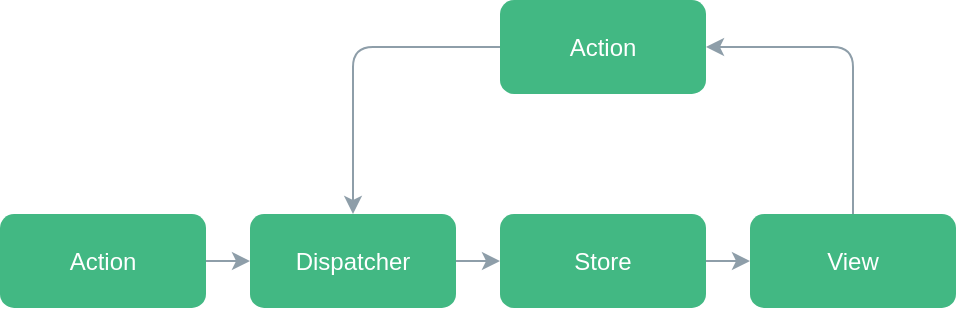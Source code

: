 <mxfile scale="3" border="0">
    <diagram id="hbPKJSvgjlCKv5K05Vlq" name="第 1 页">
        <mxGraphModel dx="446" dy="358" grid="0" gridSize="10" guides="1" tooltips="1" connect="1" arrows="1" fold="1" page="1" pageScale="1" pageWidth="827" pageHeight="1169" background="none" math="0" shadow="0">
            <root>
                <mxCell id="0"/>
                <mxCell id="1" parent="0"/>
                <mxCell id="7" style="edgeStyle=none;html=1;exitX=1;exitY=0.5;exitDx=0;exitDy=0;entryX=0;entryY=0.5;entryDx=0;entryDy=0;strokeColor=#8E9EA9;" parent="1" source="2" target="3" edge="1">
                    <mxGeometry relative="1" as="geometry"/>
                </mxCell>
                <mxCell id="2" value="Action" style="rounded=1;whiteSpace=wrap;html=1;strokeColor=none;fillColor=#42B883;fontColor=#FFFFFF;" parent="1" vertex="1">
                    <mxGeometry x="34" y="270" width="103" height="47" as="geometry"/>
                </mxCell>
                <mxCell id="8" style="edgeStyle=none;html=1;exitX=1;exitY=0.5;exitDx=0;exitDy=0;entryX=0;entryY=0.5;entryDx=0;entryDy=0;strokeColor=#8E9EA9;" parent="1" source="3" target="4" edge="1">
                    <mxGeometry relative="1" as="geometry"/>
                </mxCell>
                <mxCell id="3" value="Dispatcher" style="rounded=1;whiteSpace=wrap;html=1;fillColor=#42B883;strokeColor=none;fontColor=#FFFFFF;" parent="1" vertex="1">
                    <mxGeometry x="159" y="270" width="103" height="47" as="geometry"/>
                </mxCell>
                <mxCell id="9" style="edgeStyle=none;html=1;exitX=1;exitY=0.5;exitDx=0;exitDy=0;entryX=0;entryY=0.5;entryDx=0;entryDy=0;strokeColor=#8E9EA9;" parent="1" source="4" target="5" edge="1">
                    <mxGeometry relative="1" as="geometry"/>
                </mxCell>
                <mxCell id="4" value="Store" style="rounded=1;whiteSpace=wrap;html=1;fillColor=#42B883;strokeColor=none;fontColor=#FFFFFF;" parent="1" vertex="1">
                    <mxGeometry x="284" y="270" width="103" height="47" as="geometry"/>
                </mxCell>
                <mxCell id="11" style="edgeStyle=orthogonalEdgeStyle;html=1;exitX=0.5;exitY=0;exitDx=0;exitDy=0;entryX=1;entryY=0.5;entryDx=0;entryDy=0;strokeColor=#8E9EA9;" parent="1" source="5" target="10" edge="1">
                    <mxGeometry relative="1" as="geometry"/>
                </mxCell>
                <mxCell id="5" value="View" style="rounded=1;whiteSpace=wrap;html=1;fillColor=#42B883;strokeColor=none;fontColor=#FFFFFF;" parent="1" vertex="1">
                    <mxGeometry x="409" y="270" width="103" height="47" as="geometry"/>
                </mxCell>
                <mxCell id="12" style="edgeStyle=orthogonalEdgeStyle;html=1;exitX=0;exitY=0.5;exitDx=0;exitDy=0;entryX=0.5;entryY=0;entryDx=0;entryDy=0;strokeColor=#8E9EA9;" parent="1" source="10" target="3" edge="1">
                    <mxGeometry relative="1" as="geometry"/>
                </mxCell>
                <mxCell id="10" value="Action" style="rounded=1;whiteSpace=wrap;html=1;fillColor=#42B883;strokeColor=none;fontColor=#FFFFFF;" parent="1" vertex="1">
                    <mxGeometry x="284" y="163" width="103" height="47" as="geometry"/>
                </mxCell>
            </root>
        </mxGraphModel>
    </diagram>
</mxfile>